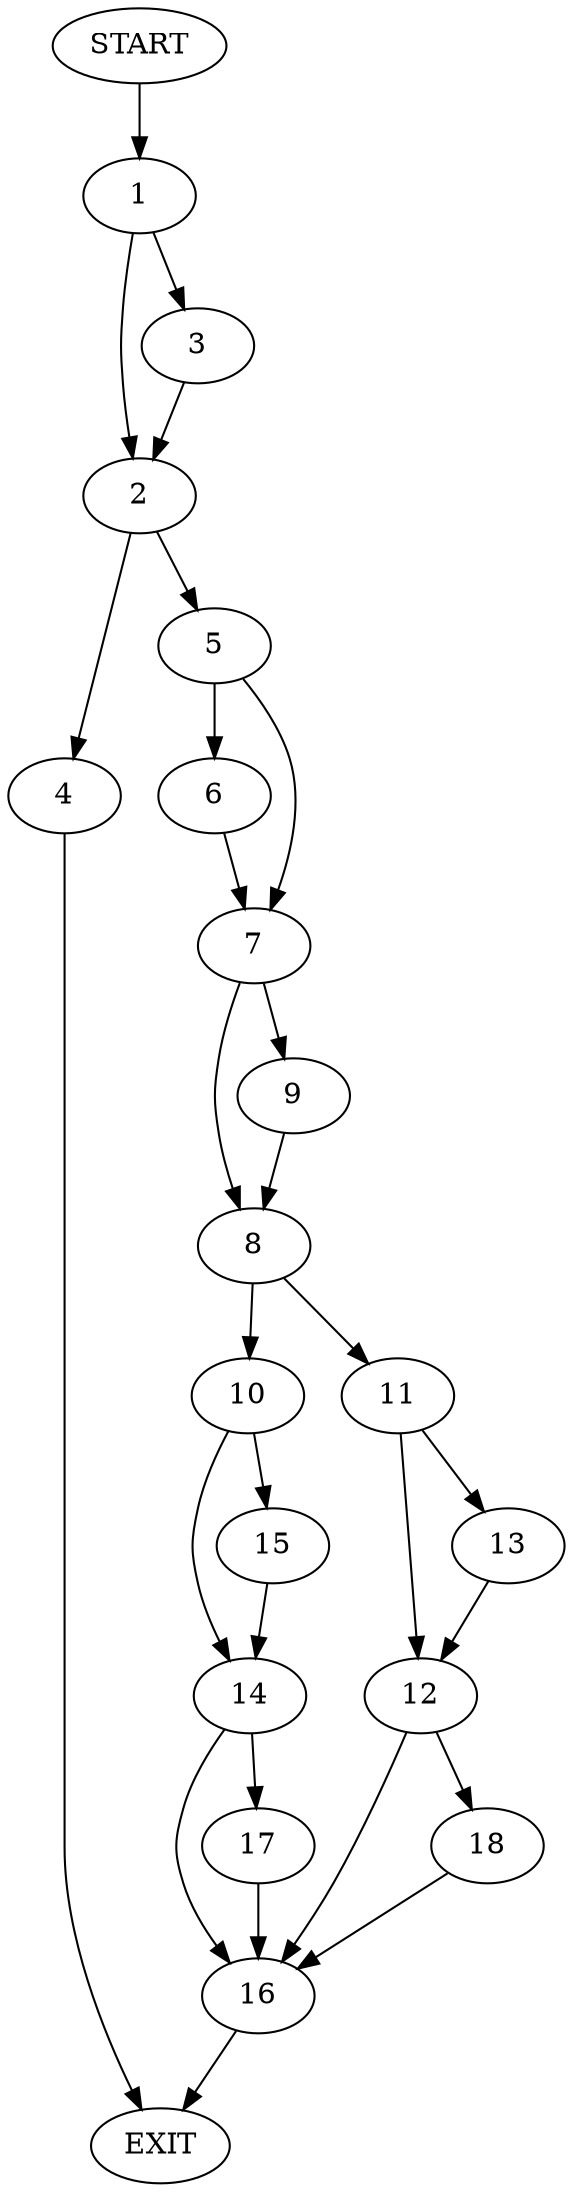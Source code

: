 digraph {
0 [label="START"]
19 [label="EXIT"]
0 -> 1
1 -> 2
1 -> 3
3 -> 2
2 -> 4
2 -> 5
4 -> 19
5 -> 6
5 -> 7
7 -> 8
7 -> 9
6 -> 7
9 -> 8
8 -> 10
8 -> 11
11 -> 12
11 -> 13
10 -> 14
10 -> 15
15 -> 14
14 -> 16
14 -> 17
16 -> 19
17 -> 16
13 -> 12
12 -> 18
12 -> 16
18 -> 16
}
